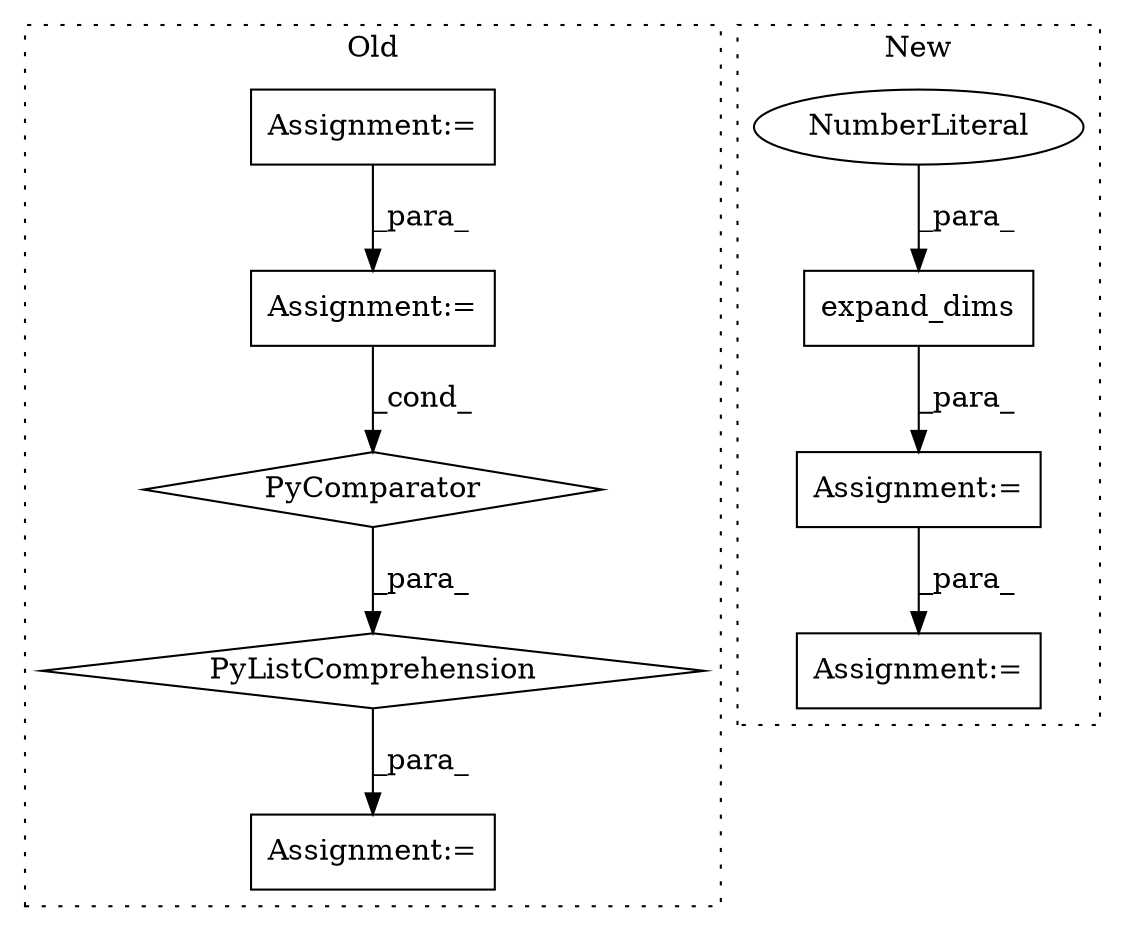 digraph G {
subgraph cluster0 {
1 [label="PyComparator" a="113" s="792" l="45" shape="diamond"];
4 [label="Assignment:=" a="7" s="226" l="5" shape="box"];
5 [label="PyListComprehension" a="109" s="663" l="182" shape="diamond"];
7 [label="Assignment:=" a="7" s="625" l="1" shape="box"];
9 [label="Assignment:=" a="7" s="792" l="45" shape="box"];
label = "Old";
style="dotted";
}
subgraph cluster1 {
2 [label="expand_dims" a="32" s="818,843" l="12,1" shape="box"];
3 [label="Assignment:=" a="7" s="908" l="1" shape="box"];
6 [label="Assignment:=" a="7" s="803" l="1" shape="box"];
8 [label="NumberLiteral" a="34" s="842" l="1" shape="ellipse"];
label = "New";
style="dotted";
}
1 -> 5 [label="_para_"];
2 -> 6 [label="_para_"];
4 -> 9 [label="_para_"];
5 -> 7 [label="_para_"];
6 -> 3 [label="_para_"];
8 -> 2 [label="_para_"];
9 -> 1 [label="_cond_"];
}